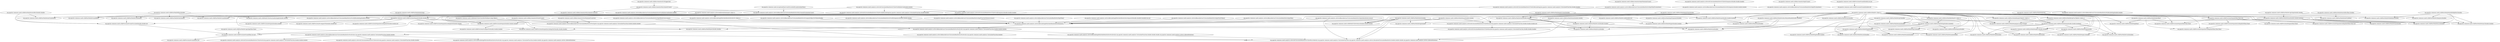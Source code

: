 digraph G {
  "org.apache.commons.math.util$FastMath#<clinit>()" -> "org.apache.commons.math.util$FastMath#nextUp(double)";
  "org.apache.commons.math.util$FastMath#<clinit>()" -> "org.apache.commons.math.util$FastMath#toRadians(double)";
  "org.apache.commons.math.util$FastMath#<clinit>()" -> "org.apache.commons.math.util$MathUtils#reduce(double,double,double)";
  "org.apache.commons.math.util$FastMath#<clinit>()" -> "org.apache.commons.math.util$Precision#equals(float,float,float)";
  "org.apache.commons.math.util$FastMath#<clinit>()" -> "org.apache.commons.math.util$FastMath#log(double,double[])";
  "org.apache.commons.math.util$FastMath#<clinit>()" -> "org.apache.commons.math.util$FastMath#tan(double)";
  "org.apache.commons.math.util$FastMath#<clinit>()" -> "org.apache.commons.math.util$FastMath#cos(double)";
  "org.apache.commons.math.util$FastMath#<clinit>()" -> "org.apache.commons.math.util$FastMath#log10(double)";
  "org.apache.commons.math.util$FastMath#<clinit>()" -> "org.apache.commons.math.util$FastMath#expm1(double,double[])";
  "org.apache.commons.math.util$FastMath#<clinit>()" -> "org.apache.commons.math.util$FastMath#cosQ(double,double)";
  "org.apache.commons.math.util$FastMath#<clinit>()" -> "org.apache.commons.math.util$FastMath#expm1(double)";
  "org.apache.commons.math.util$FastMath#<clinit>()" -> "org.apache.commons.math.analysis.solvers$BracketingNthOrderBrentSolver#doSolve()";
  "org.apache.commons.math.util$FastMath#<clinit>()" -> "org.apache.commons.math.util$Precision#round(float,int,int)";
  "org.apache.commons.math.util$FastMath#<clinit>()" -> "org.apache.commons.math.util$FastMath#nextUp(float)";
  "org.apache.commons.math.util$FastMath#<clinit>()" -> "org.apache.commons.math.util$Precision#equalsIncludingNaN(float,float,float)";
  "org.apache.commons.math.util$FastMath#<clinit>()" -> "org.apache.commons.math.util$FastMath#cbrt(double)";
  "org.apache.commons.math.util$FastMath#<clinit>()" -> "org.apache.commons.math.util$FastMath#exp(double,double,double[])";
  "org.apache.commons.math.util$FastMath#<clinit>()" -> "org.apache.commons.math.util$FastMath#tanh(double)";
  "org.apache.commons.math.util$FastMath#<clinit>()" -> "org.apache.commons.math.analysis.solvers$UnivariateRealSolverUtils#forceSide(int,org.apache.commons.math.analysis.UnivariateFunction,org.apache.commons.math.analysis.solvers.BracketedUnivariateRealSolver,double,double,double,org.apache.commons.math.analysis.solvers.AllowedSolution)";
  "org.apache.commons.math.util$FastMath#<clinit>()" -> "org.apache.commons.math.util$FastMath#ulp(float)";
  "org.apache.commons.math.util$FastMath#<clinit>()" -> "org.apache.commons.math.util$FastMath#atanh(double)";
  "org.apache.commons.math.util$FastMath#<clinit>()" -> "org.apache.commons.math.util$FastMath#hypot(double,double)";
  "org.apache.commons.math.util$FastMath#<clinit>()" -> "org.apache.commons.math.util$FastMath#atan(double)";
  "org.apache.commons.math.util$FastMath#<clinit>()" -> "org.apache.commons.math.util$Precision#equals(double,double,double)";
  "org.apache.commons.math.util$FastMath#<clinit>()" -> "org.apache.commons.math.util$FastMath#log(double)";
  "org.apache.commons.math.util$FastMath#<clinit>()" -> "org.apache.commons.math.util$FastMath#acos(double)";
  "org.apache.commons.math.util$FastMath#<clinit>()" -> "org.apache.commons.math.util$FastMath#ulp(double)";
  "org.apache.commons.math.util$FastMath#<clinit>()" -> "org.apache.commons.math.util$MathUtils#normalizeAngle(double,double)";
  "org.apache.commons.math.util$FastMath#<clinit>()" -> "org.apache.commons.math.util$FastMath#log1p(double)";
  "org.apache.commons.math.util$FastMath#<clinit>()" -> "org.apache.commons.math.util$FastMath#toDegrees(double)";
  "org.apache.commons.math.util$FastMath#<clinit>()" -> "org.apache.commons.math.util$FastMath#main(java.lang.String[])";
  "org.apache.commons.math.util$FastMath#<clinit>()" -> "org.apache.commons.math.util$FastMath#round(float)";
  "org.apache.commons.math.util$FastMath#<clinit>()" -> "org.apache.commons.math.util$Precision#equalsIncludingNaN(double,double,double)";
  "org.apache.commons.math.util$FastMath#<clinit>()" -> "org.apache.commons.math.util$FastMath#cosh(double)";
  "org.apache.commons.math.util$FastMath#<clinit>()" -> "org.apache.commons.math.util$FastMath#asin(double)";
  "org.apache.commons.math.util$FastMath#<clinit>()" -> "org.apache.commons.math.analysis.solvers$UnivariateRealSolverUtils#bracket(org.apache.commons.math.analysis.UnivariateFunction,double,double,double,int)";
  "org.apache.commons.math.util$FastMath#<clinit>()" -> "org.apache.commons.math.util$FastMath#log(double,double)";
  "org.apache.commons.math.util$FastMath#<clinit>()" -> "org.apache.commons.math.util$FastMath#sin(double)";
  "org.apache.commons.math.util$FastMath#<clinit>()" -> "org.apache.commons.math.util$FastMath#reducePayneHanek(double,double[])";
  "org.apache.commons.math.util$FastMath#<clinit>()" -> "org.apache.commons.math.util$FastMath#tanQ(double,double,boolean)";
  "org.apache.commons.math.util$FastMath#<clinit>()" -> "org.apache.commons.math.util$Precision#equals(double,double,int)";
  "org.apache.commons.math.util$FastMath#<clinit>()" -> "org.apache.commons.math.util$FastMath$ExpFracTable#<clinit>()";
  "org.apache.commons.math.util$FastMath#<clinit>()" -> "org.apache.commons.math.util$FastMath#pow(double,double)";
  "org.apache.commons.math.util$FastMath#<clinit>()" -> "org.apache.commons.math.util$FastMath#acosh(double)";
  "org.apache.commons.math.util$FastMath#<clinit>()" -> "org.apache.commons.math.util$FastMath#exp(double)";
  "org.apache.commons.math.util$FastMath#<clinit>()" -> "org.apache.commons.math.util$Precision#roundUnscaled(double,double,int)";
  "org.apache.commons.math.util$FastMath#<clinit>()" -> "org.apache.commons.math.util$FastMath#sinQ(double,double)";
  "org.apache.commons.math.util$FastMath#<clinit>()" -> "org.apache.commons.math.util$FastMath#asinh(double)";
  "org.apache.commons.math.util$FastMath#<clinit>()" -> "org.apache.commons.math.util$FastMath$lnMant#<clinit>()";
  "org.apache.commons.math.util$FastMath#<clinit>()" -> "org.apache.commons.math.util$FastMath#atan2(double,double)";
  "org.apache.commons.math.util$FastMath#<clinit>()" -> "org.apache.commons.math.util$FastMath#round(double)";
  "org.apache.commons.math.util$FastMath#<clinit>()" -> "org.apache.commons.math.util$FastMath#atan(double,double,boolean)";
  "org.apache.commons.math.util$FastMath#<clinit>()" -> "org.apache.commons.math.util$FastMath$ExpIntTable#<clinit>()";
  "org.apache.commons.math.util$FastMath#<clinit>()" -> "org.apache.commons.math.util$FastMath#sinh(double)";
  "org.apache.commons.math.util$FastMath#<clinit>()" -> "org.apache.commons.math.util$FastMath#ceil(double)";
  "org.apache.commons.math.util$FastMath#<clinit>()" -> "org.apache.commons.math.util$FastMath#rint(double)";
  "org.apache.commons.math.util$FastMath#<clinit>()" -> "org.apache.commons.math.util$Precision#equals(float,float,int)";
  "org.apache.commons.math.analysis.solvers$BaseAbstractUnivariateRealSolver#getMin()" -> "org.apache.commons.math.analysis.solvers$BracketingNthOrderBrentSolver#doSolve()";
  "org.apache.commons.math.analysis.solvers$BracketingNthOrderBrentSolver#doSolve()" -> "org.apache.commons.math.analysis.solvers$BaseAbstractUnivariateRealSolver#solve(int,org.apache.commons.math.analysis.UnivariateFunction,double,double,double)";
  "org.apache.commons.math.util$Precision#equals(float,float,int)" -> "org.apache.commons.math.util$Precision#equalsIncludingNaN(float,float,int)";
  "org.apache.commons.math.util$Precision#equals(float,float,int)" -> "org.apache.commons.math.util$Precision#equalsIncludingNaN(float,float)";
  "org.apache.commons.math.util$Precision#equals(float,float,int)" -> "org.apache.commons.math.util$Precision#equals(float,float,float)";
  "org.apache.commons.math.util$Precision#equals(float,float,int)" -> "org.apache.commons.math.util$Precision#equals(float,float)";
  "org.apache.commons.math.util$FastMath#log(double,double[])" -> "org.apache.commons.math.util$FastMath#log(double)";
  "org.apache.commons.math.util$FastMath#log(double,double[])" -> "org.apache.commons.math.util$FastMath#pow(double,double)";
  "org.apache.commons.math.util$FastMath#log(double,double[])" -> "org.apache.commons.math.util$FastMath#log1p(double)";
  "org.apache.commons.math.util$FastMath#log(double,double[])" -> "org.apache.commons.math.util$FastMath#log10(double)";
  "org.apache.commons.math.util$FastMath#log(double)" -> "org.apache.commons.math.util$FastMath#asinh(double)";
  "org.apache.commons.math.util$FastMath#log(double)" -> "org.apache.commons.math.util$FastMath#acosh(double)";
  "org.apache.commons.math.util$FastMath#log(double)" -> "org.apache.commons.math.util$FastMath#atanh(double)";
  "org.apache.commons.math.util$FastMath#log(double)" -> "org.apache.commons.math.util$FastMath#log(double,double)";
  "org.apache.commons.math.util$FastMath#reducePayneHanek(double,double[])" -> "org.apache.commons.math.util$FastMath#cos(double)";
  "org.apache.commons.math.util$FastMath#reducePayneHanek(double,double[])" -> "org.apache.commons.math.util$FastMath#sin(double)";
  "org.apache.commons.math.util$FastMath#reducePayneHanek(double,double[])" -> "org.apache.commons.math.util$FastMath#tan(double)";
  "org.apache.commons.math.util$Precision#equals(double,double,int)" -> "org.apache.commons.math.analysis.solvers$BracketingNthOrderBrentSolver#doSolve()";
  "org.apache.commons.math.util$Precision#equals(double,double,int)" -> "org.apache.commons.math.util$Precision#equals(double,double)";
  "org.apache.commons.math.util$Precision#equals(double,double,int)" -> "org.apache.commons.math.util$Precision#equals(double,double,double)";
  "org.apache.commons.math.util$Precision#equals(double,double,int)" -> "org.apache.commons.math.util$Precision#equalsIncludingNaN(double,double)";
  "org.apache.commons.math.util$Precision#equals(double,double,int)" -> "org.apache.commons.math.util$Precision#compareTo(double,double,int)";
  "org.apache.commons.math.util$Precision#equals(double,double,int)" -> "org.apache.commons.math.util$Precision#equalsIncludingNaN(double,double,int)";
  "org.apache.commons.math.util$Precision#equalsIncludingNaN(float,float)" -> "org.apache.commons.math.util$Precision#equalsIncludingNaN(float,float,float)";
  "org.apache.commons.math.util$FastMath#doubleHighPart(double)" -> "org.apache.commons.math.util$FastMath#toDegrees(double)";
  "org.apache.commons.math.util$FastMath#doubleHighPart(double)" -> "org.apache.commons.math.util$FastMath#acos(double)";
  "org.apache.commons.math.util$FastMath#doubleHighPart(double)" -> "org.apache.commons.math.util$FastMath#toRadians(double)";
  "org.apache.commons.math.util$FastMath#doubleHighPart(double)" -> "org.apache.commons.math.util$FastMath#atan2(double,double)";
  "org.apache.commons.math.util$FastMath#sqrt(double)" -> "org.apache.commons.math.util$FastMath#asinh(double)";
  "org.apache.commons.math.util$FastMath#sqrt(double)" -> "org.apache.commons.math.util$FastMath#asin(double)";
  "org.apache.commons.math.util$FastMath#sqrt(double)" -> "org.apache.commons.math.util$FastMath#acosh(double)";
  "org.apache.commons.math.util$FastMath#sqrt(double)" -> "org.apache.commons.math.util$FastMath#hypot(double,double)";
  "org.apache.commons.math.util$FastMath#sqrt(double)" -> "org.apache.commons.math.util$FastMath#acos(double)";
  "org.apache.commons.math.util$FastMath$lnMant#<clinit>()" -> "org.apache.commons.math.util$FastMath#log(double,double[])";
  "org.apache.commons.math.util$FastMath$lnMant#<clinit>()" -> "org.apache.commons.math.util$FastMath#main(java.lang.String[])";
  "org.apache.commons.math.util$FastMath#expm1(double,double[])" -> "org.apache.commons.math.util$FastMath#tanh(double)";
  "org.apache.commons.math.util$FastMath#expm1(double,double[])" -> "org.apache.commons.math.util$FastMath#sinh(double)";
  "org.apache.commons.math.util$FastMath#expm1(double,double[])" -> "org.apache.commons.math.util$FastMath#expm1(double)";
  "org.apache.commons.math.util$FastMath#atan(double,double,boolean)" -> "org.apache.commons.math.util$FastMath#atan2(double,double)";
  "org.apache.commons.math.util$FastMath#atan(double,double,boolean)" -> "org.apache.commons.math.util$FastMath#asin(double)";
  "org.apache.commons.math.util$FastMath#atan(double,double,boolean)" -> "org.apache.commons.math.util$FastMath#acos(double)";
  "org.apache.commons.math.util$FastMath#atan(double,double,boolean)" -> "org.apache.commons.math.util$FastMath#atan(double)";
  "org.apache.commons.math.analysis.solvers$UnivariateRealSolverUtils#verifyInterval(double,double)" -> "org.apache.commons.math.analysis.solvers$BaseAbstractUnivariateRealSolver#verifyInterval(double,double)";
  "org.apache.commons.math.analysis.solvers$UnivariateRealSolverUtils#verifyInterval(double,double)" -> "org.apache.commons.math.analysis.solvers$UnivariateRealSolverUtils#verifyBracketing(org.apache.commons.math.analysis.UnivariateFunction,double,double)";
  "org.apache.commons.math.analysis.solvers$UnivariateRealSolverUtils#verifyInterval(double,double)" -> "org.apache.commons.math.analysis.solvers$UnivariateRealSolverUtils#verifySequence(double,double,double)";
  "org.apache.commons.math.util$FastMath#abs(int)" -> "org.apache.commons.math.util$Precision#equals(float,float,int)";
  "org.apache.commons.math.util$FastMath#cosQ(double,double)" -> "org.apache.commons.math.util$FastMath#cos(double)";
  "org.apache.commons.math.util$FastMath#cosQ(double,double)" -> "org.apache.commons.math.util$FastMath#sin(double)";
  "org.apache.commons.math.util$Precision#equalsIncludingNaN(double,double)" -> "org.apache.commons.math.util$Precision#equalsIncludingNaN(double,double,double)";
  "org.apache.commons.math.util$FastMath#exp(double)" -> "org.apache.commons.math.util$FastMath#cosh(double)";
  "org.apache.commons.math.util$FastMath#exp(double)" -> "org.apache.commons.math.util$FastMath#sinh(double)";
  "org.apache.commons.math.util$FastMath#floor(double)" -> "org.apache.commons.math.util$FastMath#ceil(double)";
  "org.apache.commons.math.util$FastMath#floor(double)" -> "org.apache.commons.math.util$MathUtils#normalizeAngle(double,double)";
  "org.apache.commons.math.util$FastMath#floor(double)" -> "org.apache.commons.math.util$MathUtils#reduce(double,double,double)";
  "org.apache.commons.math.util$FastMath#floor(double)" -> "org.apache.commons.math.util$FastMath#round(float)";
  "org.apache.commons.math.util$FastMath#floor(double)" -> "org.apache.commons.math.util$FastMath#rint(double)";
  "org.apache.commons.math.util$FastMath#floor(double)" -> "org.apache.commons.math.util$Precision#roundUnscaled(double,double,int)";
  "org.apache.commons.math.util$FastMath#floor(double)" -> "org.apache.commons.math.util$FastMath#round(double)";
  "org.apache.commons.math.util$FastMath#ceil(double)" -> "org.apache.commons.math.util$Precision#roundUnscaled(double,double,int)";
  "org.apache.commons.math.util$FastMath$ExpIntTable#<clinit>()" -> "org.apache.commons.math.util$FastMath#main(java.lang.String[])";
  "org.apache.commons.math.util$FastMath$ExpIntTable#<clinit>()" -> "org.apache.commons.math.util$FastMath#exp(double,double,double[])";
  "org.apache.commons.math.util$FastMath#max(double,double)" -> "org.apache.commons.math.analysis.solvers$BracketingNthOrderBrentSolver#doSolve()";
  "org.apache.commons.math.util$FastMath#max(double,double)" -> "org.apache.commons.math.analysis.solvers$UnivariateRealSolverUtils#forceSide(int,org.apache.commons.math.analysis.UnivariateFunction,org.apache.commons.math.analysis.solvers.BracketedUnivariateRealSolver,double,double,double,org.apache.commons.math.analysis.solvers.AllowedSolution)";
  "org.apache.commons.math.util$FastMath#max(double,double)" -> "org.apache.commons.math.analysis.solvers$UnivariateRealSolverUtils#bracket(org.apache.commons.math.analysis.UnivariateFunction,double,double,double,int)";
  "org.apache.commons.math.util$FastMath#exp(double,double,double[])" -> "org.apache.commons.math.util$FastMath#sinh(double)";
  "org.apache.commons.math.util$FastMath#exp(double,double,double[])" -> "org.apache.commons.math.util$FastMath#tanh(double)";
  "org.apache.commons.math.util$FastMath#exp(double,double,double[])" -> "org.apache.commons.math.util$FastMath#exp(double)";
  "org.apache.commons.math.util$FastMath#exp(double,double,double[])" -> "org.apache.commons.math.util$FastMath#expm1(double,double[])";
  "org.apache.commons.math.util$FastMath#exp(double,double,double[])" -> "org.apache.commons.math.util$FastMath#cosh(double)";
  "org.apache.commons.math.util$FastMath#exp(double,double,double[])" -> "org.apache.commons.math.util$FastMath#pow(double,double)";
  "org.apache.commons.math.util$Precision#round(float,int,int)" -> "org.apache.commons.math.util$Precision#round(float,int)";
  "org.apache.commons.math.util$FastMath#sinQ(double,double)" -> "org.apache.commons.math.util$FastMath#cosQ(double,double)";
  "org.apache.commons.math.util$FastMath#sinQ(double,double)" -> "org.apache.commons.math.util$FastMath#cos(double)";
  "org.apache.commons.math.util$FastMath#sinQ(double,double)" -> "org.apache.commons.math.util$FastMath#sin(double)";
  "org.apache.commons.math.util$FastMath$ExpFracTable#<clinit>()" -> "org.apache.commons.math.util$FastMath#exp(double,double,double[])";
  "org.apache.commons.math.util$FastMath$ExpFracTable#<clinit>()" -> "org.apache.commons.math.util$FastMath#main(java.lang.String[])";
  "org.apache.commons.math.util$FastMath$ExpFracTable#<clinit>()" -> "org.apache.commons.math.util$FastMath#expm1(double,double[])";
  "org.apache.commons.math.util$Precision#equals(double,double,double)" -> "org.apache.commons.math.util$Precision#compareTo(double,double,double)";
  "org.apache.commons.math.analysis.solvers$AllowedSolution#<clinit>()" -> "org.apache.commons.math.analysis.solvers$UnivariateRealSolverUtils#forceSide(int,org.apache.commons.math.analysis.UnivariateFunction,org.apache.commons.math.analysis.solvers.BracketedUnivariateRealSolver,double,double,double,org.apache.commons.math.analysis.solvers.AllowedSolution)";
  "org.apache.commons.math.analysis.solvers$AllowedSolution#<clinit>()" -> "org.apache.commons.math.analysis.solvers$BracketingNthOrderBrentSolver$1#<clinit>()";
  "org.apache.commons.math.analysis.solvers$UnivariateRealSolverUtils#verifyBracketing(org.apache.commons.math.analysis.UnivariateFunction,double,double)" -> "org.apache.commons.math.analysis.solvers$BaseAbstractUnivariateRealSolver#verifyBracketing(double,double)";
  "org.apache.commons.math.analysis.solvers$BaseAbstractUnivariateRealSolver#verifySequence(double,double,double)" -> "org.apache.commons.math.analysis.solvers$BracketingNthOrderBrentSolver#doSolve()";
  "org.apache.commons.math.util$FastMath#tanQ(double,double,boolean)" -> "org.apache.commons.math.util$FastMath#tan(double)";
  "org.apache.commons.math.util$Incrementor#setMaximalCount(int)" -> "org.apache.commons.math.analysis.solvers$BaseAbstractUnivariateRealSolver#setup(int,org.apache.commons.math.analysis.UnivariateFunction,double,double,double)";
  "org.apache.commons.math.analysis.solvers$BaseAbstractUnivariateRealSolver#setup(int,org.apache.commons.math.analysis.UnivariateFunction,double,double,double)" -> "org.apache.commons.math.analysis.solvers$BaseAbstractUnivariateRealSolver#solve(int,org.apache.commons.math.analysis.UnivariateFunction,double,double,double)";
  "org.apache.commons.math.util$Incrementor#incrementCount()" -> "org.apache.commons.math.util$Incrementor#incrementCount(int)";
  "org.apache.commons.math.util$Incrementor#incrementCount()" -> "org.apache.commons.math.analysis.solvers$BaseAbstractUnivariateRealSolver#incrementEvaluationCount()";
  "org.apache.commons.math.util$Incrementor#getMaximalCount()" -> "org.apache.commons.math.analysis.solvers$BaseAbstractUnivariateRealSolver#getMaxEvaluations()";
  "org.apache.commons.math.analysis.solvers$UnivariateRealSolverUtils#isSequence(double,double,double)" -> "org.apache.commons.math.analysis.solvers$BaseAbstractUnivariateRealSolver#isSequence(double,double,double)";
  "org.apache.commons.math.util$FastMath#pow(double,double)" -> "org.apache.commons.math.util$Precision#round(float,int,int)";
  "org.apache.commons.math.util$FastMath#abs(double)" -> "org.apache.commons.math.util$FastMath#hypot(double,double)";
  "org.apache.commons.math.util$FastMath#abs(double)" -> "org.apache.commons.math.util$FastMath#ulp(double)";
  "org.apache.commons.math.util$FastMath#abs(double)" -> "org.apache.commons.math.analysis.solvers$UnivariateRealSolverUtils#forceSide(int,org.apache.commons.math.analysis.UnivariateFunction,org.apache.commons.math.analysis.solvers.BracketedUnivariateRealSolver,double,double,double,org.apache.commons.math.analysis.solvers.AllowedSolution)";
  "org.apache.commons.math.util$FastMath#abs(double)" -> "org.apache.commons.math.util$Precision#equalsIncludingNaN(double,double,double)";
  "org.apache.commons.math.util$FastMath#abs(double)" -> "org.apache.commons.math.util$Precision#equals(double,double,double)";
  "org.apache.commons.math.util$FastMath#abs(double)" -> "org.apache.commons.math.util$MathUtils#reduce(double,double,double)";
  "org.apache.commons.math.util$FastMath#abs(double)" -> "org.apache.commons.math.analysis.solvers$BracketingNthOrderBrentSolver#doSolve()";
  "org.apache.commons.math.util$Precision#roundUnscaled(double,double,int)" -> "org.apache.commons.math.util$Precision#round(float,int,int)";
  "org.apache.commons.math.analysis.solvers$BracketingNthOrderBrentSolver$1#<clinit>()" -> "org.apache.commons.math.analysis.solvers$BracketingNthOrderBrentSolver#doSolve()";
  "org.apache.commons.math.analysis.solvers$BaseAbstractUnivariateRealSolver#getFunctionValueAccuracy()" -> "org.apache.commons.math.analysis.solvers$BracketingNthOrderBrentSolver#doSolve()";
  "org.apache.commons.math.analysis.solvers$BaseAbstractUnivariateRealSolver#solve(int,org.apache.commons.math.analysis.UnivariateFunction,double,double)" -> "org.apache.commons.math.analysis.solvers$BracketingNthOrderBrentSolver#solve(int,org.apache.commons.math.analysis.UnivariateFunction,double,double,org.apache.commons.math.analysis.solvers.AllowedSolution)";
  "org.apache.commons.math.analysis.solvers$BaseAbstractUnivariateRealSolver#solve(int,org.apache.commons.math.analysis.UnivariateFunction,double,double)" -> "org.apache.commons.math.analysis.solvers$UnivariateRealSolverUtils#solve(org.apache.commons.math.analysis.UnivariateFunction,double,double,double)";
  "org.apache.commons.math.analysis.solvers$BaseAbstractUnivariateRealSolver#solve(int,org.apache.commons.math.analysis.UnivariateFunction,double,double)" -> "org.apache.commons.math.analysis.solvers$UnivariateRealSolverUtils#solve(org.apache.commons.math.analysis.UnivariateFunction,double,double)";
  "org.apache.commons.math.util$FastMath#nextAfter(float,double)" -> "org.apache.commons.math.util$FastMath#nextUp(float)";
  "org.apache.commons.math.analysis.solvers$BaseAbstractUnivariateRealSolver#incrementEvaluationCount()" -> "org.apache.commons.math.analysis.solvers$BaseAbstractUnivariateRealSolver#computeObjectiveValue(double)";
  "org.apache.commons.math.analysis.solvers$BaseAbstractUnivariateRealSolver#solve(int,org.apache.commons.math.analysis.UnivariateFunction,double,double,double)" -> "org.apache.commons.math.analysis.solvers$BracketingNthOrderBrentSolver#solve(int,org.apache.commons.math.analysis.UnivariateFunction,double,double,double,org.apache.commons.math.analysis.solvers.AllowedSolution)";
  "org.apache.commons.math.analysis.solvers$BaseAbstractUnivariateRealSolver#solve(int,org.apache.commons.math.analysis.UnivariateFunction,double,double,double)" -> "org.apache.commons.math.analysis.solvers$BaseAbstractUnivariateRealSolver#solve(int,org.apache.commons.math.analysis.UnivariateFunction,double)";
  "org.apache.commons.math.analysis.solvers$BaseAbstractUnivariateRealSolver#solve(int,org.apache.commons.math.analysis.UnivariateFunction,double,double,double)" -> "org.apache.commons.math.analysis.solvers$BaseAbstractUnivariateRealSolver#solve(int,org.apache.commons.math.analysis.UnivariateFunction,double,double)";
  "org.apache.commons.math.analysis.solvers$BracketingNthOrderBrentSolver#solve(int,org.apache.commons.math.analysis.UnivariateFunction,double,double,double,org.apache.commons.math.analysis.solvers.AllowedSolution)" -> "org.apache.commons.math.analysis.solvers$UnivariateRealSolverUtils#forceSide(int,org.apache.commons.math.analysis.UnivariateFunction,org.apache.commons.math.analysis.solvers.BracketedUnivariateRealSolver,double,double,double,org.apache.commons.math.analysis.solvers.AllowedSolution)";
  "org.apache.commons.math.analysis.solvers$BaseAbstractUnivariateRealSolver#computeObjectiveValue(double)" -> "org.apache.commons.math.analysis.solvers$BracketingNthOrderBrentSolver#doSolve()";
  "org.apache.commons.math.analysis.solvers$BaseAbstractUnivariateRealSolver#getAbsoluteAccuracy()" -> "org.apache.commons.math.analysis.solvers$BracketingNthOrderBrentSolver#doSolve()";
  "org.apache.commons.math.analysis.solvers$BaseAbstractUnivariateRealSolver#getAbsoluteAccuracy()" -> "org.apache.commons.math.analysis.solvers$UnivariateRealSolverUtils#forceSide(int,org.apache.commons.math.analysis.UnivariateFunction,org.apache.commons.math.analysis.solvers.BracketedUnivariateRealSolver,double,double,double,org.apache.commons.math.analysis.solvers.AllowedSolution)";
  "org.apache.commons.math.util$FastMath#polySine(double)" -> "org.apache.commons.math.util$FastMath#tanQ(double,double,boolean)";
  "org.apache.commons.math.util$FastMath#polySine(double)" -> "org.apache.commons.math.util$FastMath#sinQ(double,double)";
  "org.apache.commons.math.util$FastMath#copySign(double,double)" -> "org.apache.commons.math.util$FastMath#atan(double,double,boolean)";
  "org.apache.commons.math.util$FastMath#copySign(double,double)" -> "org.apache.commons.math.util$FastMath#atan2(double,double)";
  "org.apache.commons.math.util$FastMath#nextAfter(double,double)" -> "org.apache.commons.math.util$FastMath#nextUp(double)";
  "org.apache.commons.math.util$FastMath#nextAfter(double,double)" -> "org.apache.commons.math.util$Precision#roundUnscaled(double,double,int)";
  "org.apache.commons.math.analysis.solvers$UnivariateRealSolverUtils#isBracketing(org.apache.commons.math.analysis.UnivariateFunction,double,double)" -> "org.apache.commons.math.analysis.solvers$UnivariateRealSolverUtils#verifyBracketing(org.apache.commons.math.analysis.UnivariateFunction,double,double)";
  "org.apache.commons.math.analysis.solvers$UnivariateRealSolverUtils#isBracketing(org.apache.commons.math.analysis.UnivariateFunction,double,double)" -> "org.apache.commons.math.analysis.solvers$BaseAbstractUnivariateRealSolver#isBracketing(double,double)";
  "org.apache.commons.math.util$MathUtils#checkNotNull(java.lang.Object)" -> "org.apache.commons.math.analysis.solvers$BaseAbstractUnivariateRealSolver#setup(int,org.apache.commons.math.analysis.UnivariateFunction,double,double,double)";
  "org.apache.commons.math.analysis.solvers$UnivariateRealSolverUtils#bracket(org.apache.commons.math.analysis.UnivariateFunction,double,double,double,int)" -> "org.apache.commons.math.analysis.solvers$UnivariateRealSolverUtils#bracket(org.apache.commons.math.analysis.UnivariateFunction,double,double,double)";
  "org.apache.commons.math.analysis.solvers$BaseAbstractUnivariateRealSolver#getMax()" -> "org.apache.commons.math.analysis.solvers$BracketingNthOrderBrentSolver#doSolve()";
  "org.apache.commons.math.analysis.solvers$BaseAbstractUnivariateRealSolver#getRelativeAccuracy()" -> "org.apache.commons.math.analysis.solvers$BracketingNthOrderBrentSolver#doSolve()";
  "org.apache.commons.math.analysis.solvers$BaseAbstractUnivariateRealSolver#getRelativeAccuracy()" -> "org.apache.commons.math.analysis.solvers$UnivariateRealSolverUtils#forceSide(int,org.apache.commons.math.analysis.UnivariateFunction,org.apache.commons.math.analysis.solvers.BracketedUnivariateRealSolver,double,double,double,org.apache.commons.math.analysis.solvers.AllowedSolution)";
  "org.apache.commons.math.util$FastMath#polyCosine(double)" -> "org.apache.commons.math.util$FastMath#tanQ(double,double,boolean)";
  "org.apache.commons.math.util$FastMath#polyCosine(double)" -> "org.apache.commons.math.util$FastMath#sinQ(double,double)";
  "org.apache.commons.math.util$Incrementor#getCount()" -> "org.apache.commons.math.analysis.solvers$BaseAbstractUnivariateRealSolver#getEvaluations()";
  "org.apache.commons.math.util$FastMath#min(double,double)" -> "org.apache.commons.math.analysis.solvers$UnivariateRealSolverUtils#forceSide(int,org.apache.commons.math.analysis.UnivariateFunction,org.apache.commons.math.analysis.solvers.BracketedUnivariateRealSolver,double,double,double,org.apache.commons.math.analysis.solvers.AllowedSolution)";
  "org.apache.commons.math.util$FastMath#min(double,double)" -> "org.apache.commons.math.analysis.solvers$UnivariateRealSolverUtils#bracket(org.apache.commons.math.analysis.UnivariateFunction,double,double,double,int)";
  "org.apache.commons.math.analysis.solvers$BracketingNthOrderBrentSolver#guessX(double,double[],double[],int,int)" -> "org.apache.commons.math.analysis.solvers$BracketingNthOrderBrentSolver#doSolve()";
  "org.apache.commons.math.util$FastMath#scalb(double,int)" -> "org.apache.commons.math.util$FastMath#hypot(double,double)";
  "org.apache.commons.math.util$FastMath#abs(float)" -> "org.apache.commons.math.util$FastMath#ulp(float)";
  "org.apache.commons.math.util$FastMath#abs(float)" -> "org.apache.commons.math.util$Precision#equals(float,float,float)";
  "org.apache.commons.math.util$FastMath#abs(float)" -> "org.apache.commons.math.util$Precision#equalsIncludingNaN(float,float,float)";
  "org.apache.commons.math.util$FastMath#abs(long)" -> "org.apache.commons.math.util$Precision#equals(double,double,int)";
  "org.apache.commons.math.analysis.solvers$BaseAbstractUnivariateRealSolver#getStartValue()" -> "org.apache.commons.math.analysis.solvers$BracketingNthOrderBrentSolver#doSolve()";
  "org.apache.commons.math.util$Precision#round(double,int,int)" -> "org.apache.commons.math.util$Precision#round(double,int)";
  "org.apache.commons.math.exception$MaxCountExceededException#getMax()" -> "org.apache.commons.math.analysis.solvers$BaseAbstractUnivariateRealSolver#incrementEvaluationCount()";
  "org.apache.commons.math.analysis.solvers$UnivariateRealSolverUtils#verifySequence(double,double,double)" -> "org.apache.commons.math.analysis.solvers$UnivariateRealSolverUtils#bracket(org.apache.commons.math.analysis.UnivariateFunction,double,double,double,int)";
  "org.apache.commons.math.analysis.solvers$UnivariateRealSolverUtils#verifySequence(double,double,double)" -> "org.apache.commons.math.analysis.solvers$BaseAbstractUnivariateRealSolver#verifySequence(double,double,double)";
  "org.apache.commons.math.util$Incrementor#resetCount()" -> "org.apache.commons.math.analysis.solvers$BaseAbstractUnivariateRealSolver#setup(int,org.apache.commons.math.analysis.UnivariateFunction,double,double,double)";
  "org.apache.commons.math.util$Incrementor$1#trigger(int)" -> "org.apache.commons.math.util$Incrementor#incrementCount()";
  "org.apache.commons.math.util$FastMath#getExponent(double)" -> "org.apache.commons.math.util$FastMath#hypot(double,double)";
  "org.apache.commons.math.util$FastMath#copySign(float,float)" -> "org.apache.commons.math.util$Precision#round(float,int,int)";
}
